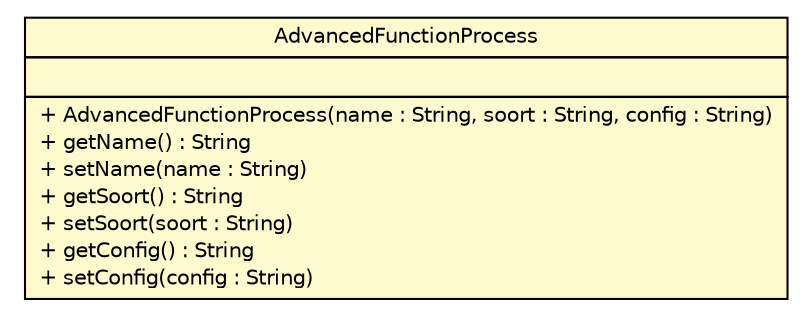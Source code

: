 #!/usr/local/bin/dot
#
# Class diagram 
# Generated by UMLGraph version R5_6-24-gf6e263 (http://www.umlgraph.org/)
#

digraph G {
	edge [fontname="Helvetica",fontsize=10,labelfontname="Helvetica",labelfontsize=10];
	node [fontname="Helvetica",fontsize=10,shape=plaintext];
	nodesep=0.25;
	ranksep=0.5;
	// nl.b3p.brmo.loader.advancedfunctions.AdvancedFunctionProcess
	c400 [label=<<table title="nl.b3p.brmo.loader.advancedfunctions.AdvancedFunctionProcess" border="0" cellborder="1" cellspacing="0" cellpadding="2" port="p" bgcolor="lemonChiffon" href="./AdvancedFunctionProcess.html">
		<tr><td><table border="0" cellspacing="0" cellpadding="1">
<tr><td align="center" balign="center"> AdvancedFunctionProcess </td></tr>
		</table></td></tr>
		<tr><td><table border="0" cellspacing="0" cellpadding="1">
<tr><td align="left" balign="left">  </td></tr>
		</table></td></tr>
		<tr><td><table border="0" cellspacing="0" cellpadding="1">
<tr><td align="left" balign="left"> + AdvancedFunctionProcess(name : String, soort : String, config : String) </td></tr>
<tr><td align="left" balign="left"> + getName() : String </td></tr>
<tr><td align="left" balign="left"> + setName(name : String) </td></tr>
<tr><td align="left" balign="left"> + getSoort() : String </td></tr>
<tr><td align="left" balign="left"> + setSoort(soort : String) </td></tr>
<tr><td align="left" balign="left"> + getConfig() : String </td></tr>
<tr><td align="left" balign="left"> + setConfig(config : String) </td></tr>
		</table></td></tr>
		</table>>, URL="./AdvancedFunctionProcess.html", fontname="Helvetica", fontcolor="black", fontsize=10.0];
}

